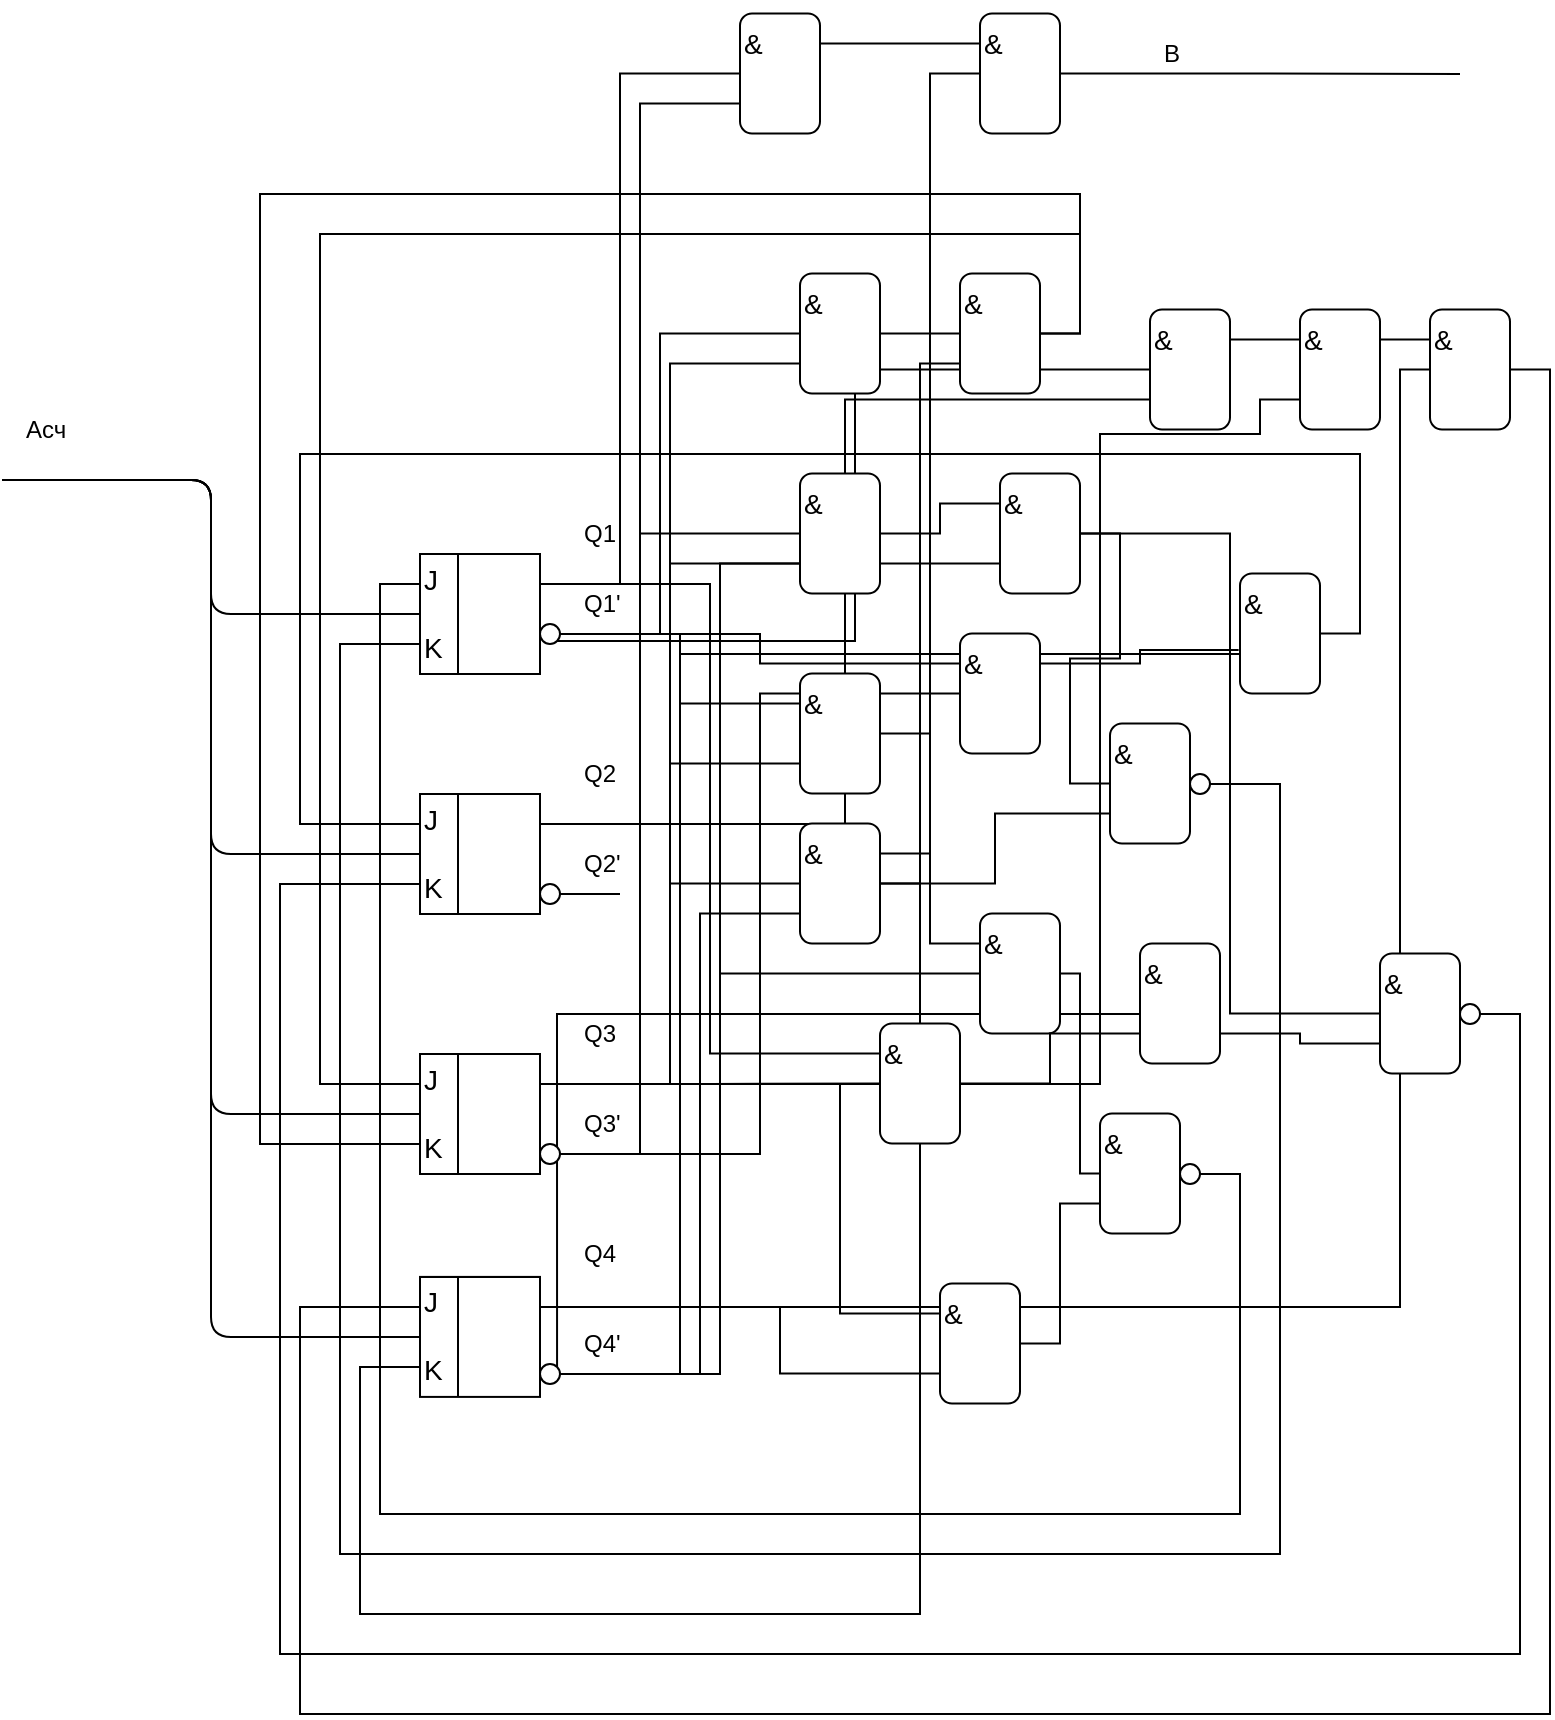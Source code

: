 <mxfile version="12.1.3" type="device" pages="1"><diagram id="fPzfyFliZ7Yd1vYK0U9w" name="Page-1"><mxGraphModel dx="1150" dy="1715" grid="1" gridSize="10" guides="1" tooltips="1" connect="1" arrows="1" fold="1" page="1" pageScale="1" pageWidth="827" pageHeight="1169" math="0" shadow="0"><root><mxCell id="0"/><mxCell id="1" parent="0"/><mxCell id="VsKCgW5J-6k32DX0Udxv-46" style="edgeStyle=orthogonalEdgeStyle;rounded=0;orthogonalLoop=1;jettySize=auto;html=1;exitX=1;exitY=0.25;exitDx=0;exitDy=0;entryX=0;entryY=0.75;entryDx=0;entryDy=0;endArrow=none;endFill=0;strokeColor=#000000;" edge="1" parent="1" source="VsKCgW5J-6k32DX0Udxv-1" target="VsKCgW5J-6k32DX0Udxv-43"><mxGeometry relative="1" as="geometry"/></mxCell><mxCell id="VsKCgW5J-6k32DX0Udxv-65" style="edgeStyle=orthogonalEdgeStyle;rounded=0;orthogonalLoop=1;jettySize=auto;html=1;exitX=1;exitY=0.25;exitDx=0;exitDy=0;entryX=0;entryY=0.25;entryDx=0;entryDy=0;endArrow=none;endFill=0;strokeColor=#000000;" edge="1" parent="1" source="VsKCgW5J-6k32DX0Udxv-1" target="VsKCgW5J-6k32DX0Udxv-64"><mxGeometry relative="1" as="geometry"/></mxCell><mxCell id="VsKCgW5J-6k32DX0Udxv-96" style="edgeStyle=orthogonalEdgeStyle;rounded=0;orthogonalLoop=1;jettySize=auto;html=1;exitX=1;exitY=0.25;exitDx=0;exitDy=0;entryX=0;entryY=0.5;entryDx=0;entryDy=0;endArrow=none;endFill=0;strokeColor=#000000;" edge="1" parent="1" source="VsKCgW5J-6k32DX0Udxv-1" target="VsKCgW5J-6k32DX0Udxv-95"><mxGeometry relative="1" as="geometry"><Array as="points"><mxPoint x="340" y="135"/><mxPoint x="340" y="-120"/></Array></mxGeometry></mxCell><mxCell id="VsKCgW5J-6k32DX0Udxv-1" value="J&amp;nbsp; &amp;nbsp;&amp;nbsp;&lt;br&gt;&lt;br&gt;K" style="shape=internalStorage;whiteSpace=wrap;html=1;backgroundOutline=1;labelBackgroundColor=none;fontSize=14;align=left;dx=19;dy=0;" vertex="1" parent="1"><mxGeometry x="240" y="120" width="60" height="60" as="geometry"/></mxCell><mxCell id="VsKCgW5J-6k32DX0Udxv-27" style="edgeStyle=elbowEdgeStyle;rounded=0;orthogonalLoop=1;jettySize=auto;html=1;exitX=1;exitY=0.25;exitDx=0;exitDy=0;entryX=0;entryY=0.75;entryDx=0;entryDy=0;endArrow=none;endFill=0;strokeColor=#000000;" edge="1" parent="1" source="VsKCgW5J-6k32DX0Udxv-3" target="VsKCgW5J-6k32DX0Udxv-26"><mxGeometry relative="1" as="geometry"><Array as="points"><mxPoint x="420" y="515"/></Array></mxGeometry></mxCell><mxCell id="VsKCgW5J-6k32DX0Udxv-69" style="edgeStyle=orthogonalEdgeStyle;rounded=0;orthogonalLoop=1;jettySize=auto;html=1;exitX=1;exitY=0;exitDx=0;exitDy=0;entryX=0;entryY=0.75;entryDx=0;entryDy=0;endArrow=none;endFill=0;strokeColor=#000000;" edge="1" parent="1" source="VsKCgW5J-6k32DX0Udxv-18" target="VsKCgW5J-6k32DX0Udxv-67"><mxGeometry relative="1" as="geometry"><Array as="points"><mxPoint x="309" y="350"/><mxPoint x="600" y="350"/></Array></mxGeometry></mxCell><mxCell id="VsKCgW5J-6k32DX0Udxv-81" style="edgeStyle=orthogonalEdgeStyle;rounded=0;orthogonalLoop=1;jettySize=auto;html=1;exitX=1;exitY=0.25;exitDx=0;exitDy=0;entryX=0;entryY=0.75;entryDx=0;entryDy=0;endArrow=none;endFill=0;strokeColor=#000000;" edge="1" parent="1" source="VsKCgW5J-6k32DX0Udxv-3" target="VsKCgW5J-6k32DX0Udxv-79"><mxGeometry relative="1" as="geometry"><Array as="points"><mxPoint x="490" y="496"/><mxPoint x="490" y="25"/></Array></mxGeometry></mxCell><mxCell id="VsKCgW5J-6k32DX0Udxv-92" style="edgeStyle=orthogonalEdgeStyle;rounded=0;orthogonalLoop=1;jettySize=auto;html=1;exitX=1;exitY=0.25;exitDx=0;exitDy=0;entryX=0;entryY=0.5;entryDx=0;entryDy=0;endArrow=none;endFill=0;strokeColor=#000000;" edge="1" parent="1" source="VsKCgW5J-6k32DX0Udxv-3" target="VsKCgW5J-6k32DX0Udxv-90"><mxGeometry relative="1" as="geometry"><Array as="points"><mxPoint x="730" y="496"/><mxPoint x="730" y="28"/></Array></mxGeometry></mxCell><mxCell id="VsKCgW5J-6k32DX0Udxv-3" value="J&amp;nbsp; &amp;nbsp;&amp;nbsp;&lt;br&gt;&lt;br&gt;K" style="shape=internalStorage;whiteSpace=wrap;html=1;backgroundOutline=1;labelBackgroundColor=none;fontSize=14;align=left;dx=19;dy=0;" vertex="1" parent="1"><mxGeometry x="240" y="481.455" width="60" height="60" as="geometry"/></mxCell><mxCell id="VsKCgW5J-6k32DX0Udxv-86" style="edgeStyle=orthogonalEdgeStyle;rounded=0;orthogonalLoop=1;jettySize=auto;html=1;exitX=1;exitY=0.25;exitDx=0;exitDy=0;entryX=0;entryY=0.75;entryDx=0;entryDy=0;endArrow=none;endFill=0;strokeColor=#000000;" edge="1" parent="1" source="VsKCgW5J-6k32DX0Udxv-4" target="VsKCgW5J-6k32DX0Udxv-84"><mxGeometry relative="1" as="geometry"/></mxCell><mxCell id="VsKCgW5J-6k32DX0Udxv-97" style="edgeStyle=orthogonalEdgeStyle;rounded=0;orthogonalLoop=1;jettySize=auto;html=1;exitX=1;exitY=0.25;exitDx=0;exitDy=0;entryX=0;entryY=0.75;entryDx=0;entryDy=0;endArrow=none;endFill=0;strokeColor=#000000;" edge="1" parent="1" source="VsKCgW5J-6k32DX0Udxv-4" target="VsKCgW5J-6k32DX0Udxv-95"><mxGeometry relative="1" as="geometry"/></mxCell><mxCell id="VsKCgW5J-6k32DX0Udxv-4" value="J&amp;nbsp; &amp;nbsp;&amp;nbsp;&lt;br&gt;&lt;br&gt;K" style="shape=internalStorage;whiteSpace=wrap;html=1;backgroundOutline=1;labelBackgroundColor=none;fontSize=14;align=left;dx=19;dy=0;" vertex="1" parent="1"><mxGeometry x="240" y="240" width="60" height="60" as="geometry"/></mxCell><mxCell id="VsKCgW5J-6k32DX0Udxv-28" style="edgeStyle=elbowEdgeStyle;rounded=0;orthogonalLoop=1;jettySize=auto;html=1;exitX=1;exitY=0.25;exitDx=0;exitDy=0;entryX=0;entryY=0.25;entryDx=0;entryDy=0;endArrow=none;endFill=0;strokeColor=#000000;" edge="1" parent="1" source="VsKCgW5J-6k32DX0Udxv-5" target="VsKCgW5J-6k32DX0Udxv-26"><mxGeometry relative="1" as="geometry"><Array as="points"><mxPoint x="450" y="450"/></Array></mxGeometry></mxCell><mxCell id="VsKCgW5J-6k32DX0Udxv-31" style="edgeStyle=elbowEdgeStyle;rounded=0;orthogonalLoop=1;jettySize=auto;html=1;exitX=1;exitY=0.25;exitDx=0;exitDy=0;entryX=0;entryY=0.75;entryDx=0;entryDy=0;endArrow=none;endFill=0;strokeColor=#000000;" edge="1" parent="1" source="VsKCgW5J-6k32DX0Udxv-5" target="VsKCgW5J-6k32DX0Udxv-29"><mxGeometry relative="1" as="geometry"/></mxCell><mxCell id="VsKCgW5J-6k32DX0Udxv-41" style="edgeStyle=orthogonalEdgeStyle;rounded=0;orthogonalLoop=1;jettySize=auto;html=1;exitX=1;exitY=0.25;exitDx=0;exitDy=0;entryX=0;entryY=0.5;entryDx=0;entryDy=0;endArrow=none;endFill=0;strokeColor=#000000;" edge="1" parent="1" source="VsKCgW5J-6k32DX0Udxv-5" target="VsKCgW5J-6k32DX0Udxv-40"><mxGeometry relative="1" as="geometry"/></mxCell><mxCell id="VsKCgW5J-6k32DX0Udxv-66" style="edgeStyle=orthogonalEdgeStyle;rounded=0;orthogonalLoop=1;jettySize=auto;html=1;exitX=1;exitY=0.25;exitDx=0;exitDy=0;entryX=0;entryY=0.5;entryDx=0;entryDy=0;endArrow=none;endFill=0;strokeColor=#000000;" edge="1" parent="1" source="VsKCgW5J-6k32DX0Udxv-5" target="VsKCgW5J-6k32DX0Udxv-64"><mxGeometry relative="1" as="geometry"/></mxCell><mxCell id="VsKCgW5J-6k32DX0Udxv-78" style="edgeStyle=orthogonalEdgeStyle;rounded=0;orthogonalLoop=1;jettySize=auto;html=1;exitX=1;exitY=0.25;exitDx=0;exitDy=0;entryX=0;entryY=0.75;entryDx=0;entryDy=0;endArrow=none;endFill=0;strokeColor=#000000;" edge="1" parent="1" source="VsKCgW5J-6k32DX0Udxv-5" target="VsKCgW5J-6k32DX0Udxv-76"><mxGeometry relative="1" as="geometry"/></mxCell><mxCell id="VsKCgW5J-6k32DX0Udxv-89" style="edgeStyle=orthogonalEdgeStyle;rounded=0;orthogonalLoop=1;jettySize=auto;html=1;exitX=1;exitY=0.25;exitDx=0;exitDy=0;entryX=0;entryY=0.75;entryDx=0;entryDy=0;endArrow=none;endFill=0;strokeColor=#000000;" edge="1" parent="1" source="VsKCgW5J-6k32DX0Udxv-5" target="VsKCgW5J-6k32DX0Udxv-87"><mxGeometry relative="1" as="geometry"><Array as="points"><mxPoint x="580" y="385"/><mxPoint x="580" y="60"/><mxPoint x="660" y="60"/><mxPoint x="660" y="43"/></Array></mxGeometry></mxCell><mxCell id="VsKCgW5J-6k32DX0Udxv-5" value="J&amp;nbsp; &amp;nbsp;&amp;nbsp;&lt;br&gt;&lt;br&gt;K" style="shape=internalStorage;whiteSpace=wrap;html=1;backgroundOutline=1;labelBackgroundColor=none;fontSize=14;align=left;dx=19;dy=0;" vertex="1" parent="1"><mxGeometry x="240" y="370" width="60" height="60" as="geometry"/></mxCell><mxCell id="VsKCgW5J-6k32DX0Udxv-6" value="Асч" style="text;html=1;resizable=0;points=[];autosize=1;align=left;verticalAlign=top;spacingTop=-4;" vertex="1" parent="1"><mxGeometry x="41" y="48" width="40" height="20" as="geometry"/></mxCell><mxCell id="VsKCgW5J-6k32DX0Udxv-7" value="Q1" style="text;html=1;resizable=0;points=[];autosize=1;align=left;verticalAlign=top;spacingTop=-4;" vertex="1" parent="1"><mxGeometry x="320" y="100" width="30" height="20" as="geometry"/></mxCell><mxCell id="VsKCgW5J-6k32DX0Udxv-8" value="Q1'" style="text;html=1;resizable=0;points=[];autosize=1;align=left;verticalAlign=top;spacingTop=-4;" vertex="1" parent="1"><mxGeometry x="320" y="135" width="30" height="20" as="geometry"/></mxCell><mxCell id="VsKCgW5J-6k32DX0Udxv-30" style="edgeStyle=elbowEdgeStyle;rounded=0;orthogonalLoop=1;jettySize=auto;html=1;exitX=1;exitY=0.5;exitDx=0;exitDy=0;entryX=0;entryY=0.25;entryDx=0;entryDy=0;endArrow=none;endFill=0;strokeColor=#000000;" edge="1" parent="1" source="VsKCgW5J-6k32DX0Udxv-9" target="VsKCgW5J-6k32DX0Udxv-29"><mxGeometry relative="1" as="geometry"/></mxCell><mxCell id="VsKCgW5J-6k32DX0Udxv-58" style="edgeStyle=orthogonalEdgeStyle;rounded=0;orthogonalLoop=1;jettySize=auto;html=1;exitX=1;exitY=0.5;exitDx=0;exitDy=0;entryX=0;entryY=0.25;entryDx=0;entryDy=0;endArrow=none;endFill=0;strokeColor=#000000;" edge="1" parent="1" source="VsKCgW5J-6k32DX0Udxv-9" target="VsKCgW5J-6k32DX0Udxv-57"><mxGeometry relative="1" as="geometry"/></mxCell><mxCell id="VsKCgW5J-6k32DX0Udxv-77" style="edgeStyle=orthogonalEdgeStyle;rounded=0;orthogonalLoop=1;jettySize=auto;html=1;exitX=1;exitY=0.5;exitDx=0;exitDy=0;entryX=0;entryY=0.5;entryDx=0;entryDy=0;endArrow=none;endFill=0;strokeColor=#000000;" edge="1" parent="1" source="VsKCgW5J-6k32DX0Udxv-9" target="VsKCgW5J-6k32DX0Udxv-76"><mxGeometry relative="1" as="geometry"><Array as="points"><mxPoint x="360" y="160"/><mxPoint x="360" y="10"/></Array></mxGeometry></mxCell><mxCell id="VsKCgW5J-6k32DX0Udxv-85" style="edgeStyle=orthogonalEdgeStyle;rounded=0;orthogonalLoop=1;jettySize=auto;html=1;exitX=1;exitY=1;exitDx=0;exitDy=0;entryX=0;entryY=0.5;entryDx=0;entryDy=0;endArrow=none;endFill=0;strokeColor=#000000;" edge="1" parent="1" source="VsKCgW5J-6k32DX0Udxv-9" target="VsKCgW5J-6k32DX0Udxv-84"><mxGeometry relative="1" as="geometry"/></mxCell><mxCell id="VsKCgW5J-6k32DX0Udxv-9" value="" style="ellipse;whiteSpace=wrap;html=1;aspect=fixed;" vertex="1" parent="1"><mxGeometry x="300" y="155" width="10" height="10" as="geometry"/></mxCell><mxCell id="VsKCgW5J-6k32DX0Udxv-10" value="Q2" style="text;html=1;resizable=0;points=[];autosize=1;align=left;verticalAlign=top;spacingTop=-4;" vertex="1" parent="1"><mxGeometry x="320" y="220" width="30" height="20" as="geometry"/></mxCell><mxCell id="VsKCgW5J-6k32DX0Udxv-11" value="Q2'" style="text;html=1;resizable=0;points=[];autosize=1;align=left;verticalAlign=top;spacingTop=-4;" vertex="1" parent="1"><mxGeometry x="320" y="265" width="30" height="20" as="geometry"/></mxCell><mxCell id="VsKCgW5J-6k32DX0Udxv-103" style="edgeStyle=orthogonalEdgeStyle;rounded=0;orthogonalLoop=1;jettySize=auto;html=1;exitX=1;exitY=0.5;exitDx=0;exitDy=0;endArrow=none;endFill=0;strokeColor=#000000;" edge="1" parent="1" source="VsKCgW5J-6k32DX0Udxv-12"><mxGeometry relative="1" as="geometry"><mxPoint x="340" y="290" as="targetPoint"/></mxGeometry></mxCell><mxCell id="VsKCgW5J-6k32DX0Udxv-12" value="" style="ellipse;whiteSpace=wrap;html=1;aspect=fixed;" vertex="1" parent="1"><mxGeometry x="300" y="285" width="10" height="10" as="geometry"/></mxCell><mxCell id="VsKCgW5J-6k32DX0Udxv-16" value="Q4" style="text;html=1;resizable=0;points=[];autosize=1;align=left;verticalAlign=top;spacingTop=-4;" vertex="1" parent="1"><mxGeometry x="320" y="460" width="30" height="20" as="geometry"/></mxCell><mxCell id="VsKCgW5J-6k32DX0Udxv-17" value="Q4'" style="text;html=1;resizable=0;points=[];autosize=1;align=left;verticalAlign=top;spacingTop=-4;" vertex="1" parent="1"><mxGeometry x="320" y="505" width="30" height="20" as="geometry"/></mxCell><mxCell id="VsKCgW5J-6k32DX0Udxv-33" style="edgeStyle=elbowEdgeStyle;rounded=0;orthogonalLoop=1;jettySize=auto;html=1;exitX=1;exitY=0.5;exitDx=0;exitDy=0;entryX=0;entryY=0.5;entryDx=0;entryDy=0;endArrow=none;endFill=0;strokeColor=#000000;" edge="1" parent="1" source="VsKCgW5J-6k32DX0Udxv-18" target="VsKCgW5J-6k32DX0Udxv-32"><mxGeometry relative="1" as="geometry"><Array as="points"><mxPoint x="390" y="490"/></Array></mxGeometry></mxCell><mxCell id="VsKCgW5J-6k32DX0Udxv-42" style="edgeStyle=orthogonalEdgeStyle;rounded=0;orthogonalLoop=1;jettySize=auto;html=1;exitX=1;exitY=0.5;exitDx=0;exitDy=0;entryX=0;entryY=0.75;entryDx=0;entryDy=0;endArrow=none;endFill=0;strokeColor=#000000;" edge="1" parent="1" source="VsKCgW5J-6k32DX0Udxv-18" target="VsKCgW5J-6k32DX0Udxv-40"><mxGeometry relative="1" as="geometry"><Array as="points"><mxPoint x="380" y="530"/><mxPoint x="380" y="300"/></Array></mxGeometry></mxCell><mxCell id="VsKCgW5J-6k32DX0Udxv-50" style="edgeStyle=orthogonalEdgeStyle;rounded=0;orthogonalLoop=1;jettySize=auto;html=1;exitX=1;exitY=0.5;exitDx=0;exitDy=0;entryX=0;entryY=0.75;entryDx=0;entryDy=0;endArrow=none;endFill=0;strokeColor=#000000;" edge="1" parent="1" source="VsKCgW5J-6k32DX0Udxv-18" target="VsKCgW5J-6k32DX0Udxv-48"><mxGeometry relative="1" as="geometry"><Array as="points"><mxPoint x="390" y="530"/><mxPoint x="390" y="125"/></Array></mxGeometry></mxCell><mxCell id="VsKCgW5J-6k32DX0Udxv-62" style="edgeStyle=orthogonalEdgeStyle;rounded=0;orthogonalLoop=1;jettySize=auto;html=1;exitX=1;exitY=0.5;exitDx=0;exitDy=0;endArrow=none;endFill=0;strokeColor=#000000;" edge="1" parent="1" source="VsKCgW5J-6k32DX0Udxv-18"><mxGeometry relative="1" as="geometry"><mxPoint x="650" y="170" as="targetPoint"/><Array as="points"><mxPoint x="370" y="530"/><mxPoint x="370" y="170"/></Array></mxGeometry></mxCell><mxCell id="VsKCgW5J-6k32DX0Udxv-18" value="" style="ellipse;whiteSpace=wrap;html=1;aspect=fixed;" vertex="1" parent="1"><mxGeometry x="300" y="525" width="10" height="10" as="geometry"/></mxCell><mxCell id="VsKCgW5J-6k32DX0Udxv-19" value="Q3" style="text;html=1;resizable=0;points=[];autosize=1;align=left;verticalAlign=top;spacingTop=-4;" vertex="1" parent="1"><mxGeometry x="320" y="350" width="30" height="20" as="geometry"/></mxCell><mxCell id="VsKCgW5J-6k32DX0Udxv-20" value="Q3'" style="text;html=1;resizable=0;points=[];autosize=1;align=left;verticalAlign=top;spacingTop=-4;" vertex="1" parent="1"><mxGeometry x="320" y="395" width="30" height="20" as="geometry"/></mxCell><mxCell id="VsKCgW5J-6k32DX0Udxv-47" style="edgeStyle=orthogonalEdgeStyle;rounded=0;orthogonalLoop=1;jettySize=auto;html=1;exitX=1;exitY=0.5;exitDx=0;exitDy=0;entryX=0;entryY=0.5;entryDx=0;entryDy=0;endArrow=none;endFill=0;strokeColor=#000000;" edge="1" parent="1" source="VsKCgW5J-6k32DX0Udxv-21" target="VsKCgW5J-6k32DX0Udxv-43"><mxGeometry relative="1" as="geometry"><Array as="points"><mxPoint x="350" y="420"/><mxPoint x="350" y="110"/></Array></mxGeometry></mxCell><mxCell id="VsKCgW5J-6k32DX0Udxv-59" style="edgeStyle=orthogonalEdgeStyle;rounded=0;orthogonalLoop=1;jettySize=auto;html=1;exitX=1;exitY=0.5;exitDx=0;exitDy=0;entryX=0;entryY=0.5;entryDx=0;entryDy=0;endArrow=none;endFill=0;strokeColor=#000000;" edge="1" parent="1" source="VsKCgW5J-6k32DX0Udxv-21" target="VsKCgW5J-6k32DX0Udxv-57"><mxGeometry relative="1" as="geometry"/></mxCell><mxCell id="VsKCgW5J-6k32DX0Udxv-21" value="" style="ellipse;whiteSpace=wrap;html=1;aspect=fixed;" vertex="1" parent="1"><mxGeometry x="300" y="415" width="10" height="10" as="geometry"/></mxCell><mxCell id="VsKCgW5J-6k32DX0Udxv-22" value="" style="endArrow=none;html=1;strokeColor=#000000;entryX=0;entryY=0.5;entryDx=0;entryDy=0;edgeStyle=elbowEdgeStyle;" edge="1" parent="1" target="VsKCgW5J-6k32DX0Udxv-1"><mxGeometry width="50" height="50" relative="1" as="geometry"><mxPoint x="31" y="83" as="sourcePoint"/><mxPoint x="81" y="33" as="targetPoint"/></mxGeometry></mxCell><mxCell id="VsKCgW5J-6k32DX0Udxv-23" value="" style="endArrow=none;html=1;strokeColor=#000000;entryX=0;entryY=0.5;entryDx=0;entryDy=0;edgeStyle=elbowEdgeStyle;" edge="1" parent="1" target="VsKCgW5J-6k32DX0Udxv-4"><mxGeometry width="50" height="50" relative="1" as="geometry"><mxPoint x="31" y="83" as="sourcePoint"/><mxPoint x="240" y="150" as="targetPoint"/></mxGeometry></mxCell><mxCell id="VsKCgW5J-6k32DX0Udxv-24" value="" style="endArrow=none;html=1;strokeColor=#000000;entryX=0;entryY=0.5;entryDx=0;entryDy=0;edgeStyle=elbowEdgeStyle;" edge="1" parent="1" target="VsKCgW5J-6k32DX0Udxv-5"><mxGeometry width="50" height="50" relative="1" as="geometry"><mxPoint x="31" y="83" as="sourcePoint"/><mxPoint x="240" y="270" as="targetPoint"/></mxGeometry></mxCell><mxCell id="VsKCgW5J-6k32DX0Udxv-25" value="" style="endArrow=none;html=1;strokeColor=#000000;entryX=0;entryY=0.5;entryDx=0;entryDy=0;edgeStyle=elbowEdgeStyle;" edge="1" parent="1" target="VsKCgW5J-6k32DX0Udxv-3"><mxGeometry width="50" height="50" relative="1" as="geometry"><mxPoint x="31" y="83" as="sourcePoint"/><mxPoint x="240" y="270" as="targetPoint"/></mxGeometry></mxCell><mxCell id="VsKCgW5J-6k32DX0Udxv-36" style="edgeStyle=elbowEdgeStyle;rounded=0;orthogonalLoop=1;jettySize=auto;html=1;exitX=1;exitY=0.5;exitDx=0;exitDy=0;entryX=0;entryY=0.75;entryDx=0;entryDy=0;endArrow=none;endFill=0;strokeColor=#000000;" edge="1" parent="1" source="VsKCgW5J-6k32DX0Udxv-26" target="VsKCgW5J-6k32DX0Udxv-35"><mxGeometry relative="1" as="geometry"/></mxCell><mxCell id="VsKCgW5J-6k32DX0Udxv-26" value="&lt;p style=&quot;line-height: 110%; font-size: 14px;&quot;&gt;&amp;amp;&lt;/p&gt;&lt;p style=&quot;line-height: 110%; font-size: 14px;&quot;&gt;&lt;br style=&quot;font-size: 14px;&quot;&gt;&lt;/p&gt;" style="rounded=1;whiteSpace=wrap;html=1;align=left;horizontal=1;verticalAlign=middle;labelPosition=center;verticalLabelPosition=middle;fontSize=14;" vertex="1" parent="1"><mxGeometry x="500" y="484.778" width="40" height="60" as="geometry"/></mxCell><mxCell id="VsKCgW5J-6k32DX0Udxv-34" style="edgeStyle=elbowEdgeStyle;rounded=0;orthogonalLoop=1;jettySize=auto;html=1;exitX=1;exitY=0.5;exitDx=0;exitDy=0;entryX=0;entryY=0.25;entryDx=0;entryDy=0;endArrow=none;endFill=0;strokeColor=#000000;" edge="1" parent="1" source="VsKCgW5J-6k32DX0Udxv-29" target="VsKCgW5J-6k32DX0Udxv-32"><mxGeometry relative="1" as="geometry"/></mxCell><mxCell id="VsKCgW5J-6k32DX0Udxv-29" value="&lt;p style=&quot;line-height: 110%; font-size: 14px;&quot;&gt;&amp;amp;&lt;/p&gt;&lt;p style=&quot;line-height: 110%; font-size: 14px;&quot;&gt;&lt;br style=&quot;font-size: 14px;&quot;&gt;&lt;/p&gt;" style="rounded=1;whiteSpace=wrap;html=1;align=left;horizontal=1;verticalAlign=middle;labelPosition=center;verticalLabelPosition=middle;fontSize=14;" vertex="1" parent="1"><mxGeometry x="430" y="179.778" width="40" height="60" as="geometry"/></mxCell><mxCell id="VsKCgW5J-6k32DX0Udxv-37" style="edgeStyle=elbowEdgeStyle;rounded=0;orthogonalLoop=1;jettySize=auto;html=1;exitX=1;exitY=0.5;exitDx=0;exitDy=0;entryX=0;entryY=0.5;entryDx=0;entryDy=0;endArrow=none;endFill=0;strokeColor=#000000;" edge="1" parent="1" source="VsKCgW5J-6k32DX0Udxv-32" target="VsKCgW5J-6k32DX0Udxv-35"><mxGeometry relative="1" as="geometry"/></mxCell><mxCell id="VsKCgW5J-6k32DX0Udxv-32" value="&lt;p style=&quot;line-height: 110%; font-size: 14px;&quot;&gt;&amp;amp;&lt;/p&gt;&lt;p style=&quot;line-height: 110%; font-size: 14px;&quot;&gt;&lt;br style=&quot;font-size: 14px;&quot;&gt;&lt;/p&gt;" style="rounded=1;whiteSpace=wrap;html=1;align=left;horizontal=1;verticalAlign=middle;labelPosition=center;verticalLabelPosition=middle;fontSize=14;" vertex="1" parent="1"><mxGeometry x="520" y="299.778" width="40" height="60" as="geometry"/></mxCell><mxCell id="VsKCgW5J-6k32DX0Udxv-35" value="&lt;p style=&quot;line-height: 110%; font-size: 14px;&quot;&gt;&amp;amp;&lt;/p&gt;&lt;p style=&quot;line-height: 110%; font-size: 14px;&quot;&gt;&lt;br style=&quot;font-size: 14px;&quot;&gt;&lt;/p&gt;" style="rounded=1;whiteSpace=wrap;html=1;align=left;horizontal=1;verticalAlign=middle;labelPosition=center;verticalLabelPosition=middle;fontSize=14;" vertex="1" parent="1"><mxGeometry x="580" y="399.778" width="40" height="60" as="geometry"/></mxCell><mxCell id="VsKCgW5J-6k32DX0Udxv-39" style="edgeStyle=orthogonalEdgeStyle;rounded=0;orthogonalLoop=1;jettySize=auto;html=1;exitX=1;exitY=0.5;exitDx=0;exitDy=0;entryX=0;entryY=0.25;entryDx=0;entryDy=0;endArrow=none;endFill=0;strokeColor=#000000;" edge="1" parent="1" source="VsKCgW5J-6k32DX0Udxv-38" target="VsKCgW5J-6k32DX0Udxv-1"><mxGeometry relative="1" as="geometry"><Array as="points"><mxPoint x="650" y="430"/><mxPoint x="650" y="600"/><mxPoint x="220" y="600"/><mxPoint x="220" y="135"/></Array></mxGeometry></mxCell><mxCell id="VsKCgW5J-6k32DX0Udxv-38" value="" style="ellipse;whiteSpace=wrap;html=1;aspect=fixed;" vertex="1" parent="1"><mxGeometry x="620" y="425" width="10" height="10" as="geometry"/></mxCell><mxCell id="VsKCgW5J-6k32DX0Udxv-52" style="edgeStyle=orthogonalEdgeStyle;rounded=0;orthogonalLoop=1;jettySize=auto;html=1;exitX=1;exitY=0.5;exitDx=0;exitDy=0;entryX=0;entryY=0.75;entryDx=0;entryDy=0;endArrow=none;endFill=0;strokeColor=#000000;" edge="1" parent="1" source="VsKCgW5J-6k32DX0Udxv-40" target="VsKCgW5J-6k32DX0Udxv-51"><mxGeometry relative="1" as="geometry"/></mxCell><mxCell id="VsKCgW5J-6k32DX0Udxv-94" style="edgeStyle=orthogonalEdgeStyle;rounded=0;orthogonalLoop=1;jettySize=auto;html=1;exitX=1;exitY=0.5;exitDx=0;exitDy=0;entryX=0;entryY=0.75;entryDx=0;entryDy=0;endArrow=none;endFill=0;strokeColor=#000000;" edge="1" parent="1" source="VsKCgW5J-6k32DX0Udxv-40" target="VsKCgW5J-6k32DX0Udxv-3"><mxGeometry relative="1" as="geometry"><Array as="points"><mxPoint x="490" y="285"/><mxPoint x="490" y="650"/><mxPoint x="210" y="650"/><mxPoint x="210" y="526"/></Array></mxGeometry></mxCell><mxCell id="VsKCgW5J-6k32DX0Udxv-100" style="edgeStyle=orthogonalEdgeStyle;rounded=0;orthogonalLoop=1;jettySize=auto;html=1;exitX=1;exitY=0.25;exitDx=0;exitDy=0;entryX=0;entryY=0.5;entryDx=0;entryDy=0;endArrow=none;endFill=0;strokeColor=#000000;" edge="1" parent="1" source="VsKCgW5J-6k32DX0Udxv-40" target="VsKCgW5J-6k32DX0Udxv-98"><mxGeometry relative="1" as="geometry"/></mxCell><mxCell id="VsKCgW5J-6k32DX0Udxv-40" value="&lt;p style=&quot;line-height: 110%; font-size: 14px;&quot;&gt;&amp;amp;&lt;/p&gt;&lt;p style=&quot;line-height: 110%; font-size: 14px;&quot;&gt;&lt;br style=&quot;font-size: 14px;&quot;&gt;&lt;/p&gt;" style="rounded=1;whiteSpace=wrap;html=1;align=left;horizontal=1;verticalAlign=middle;labelPosition=center;verticalLabelPosition=middle;fontSize=14;" vertex="1" parent="1"><mxGeometry x="430" y="254.778" width="40" height="60" as="geometry"/></mxCell><mxCell id="VsKCgW5J-6k32DX0Udxv-49" style="edgeStyle=orthogonalEdgeStyle;rounded=0;orthogonalLoop=1;jettySize=auto;html=1;exitX=1;exitY=0.5;exitDx=0;exitDy=0;entryX=0;entryY=0.25;entryDx=0;entryDy=0;endArrow=none;endFill=0;strokeColor=#000000;" edge="1" parent="1" source="VsKCgW5J-6k32DX0Udxv-43" target="VsKCgW5J-6k32DX0Udxv-48"><mxGeometry relative="1" as="geometry"/></mxCell><mxCell id="VsKCgW5J-6k32DX0Udxv-43" value="&lt;p style=&quot;line-height: 110%; font-size: 14px;&quot;&gt;&amp;amp;&lt;/p&gt;&lt;p style=&quot;line-height: 110%; font-size: 14px;&quot;&gt;&lt;br style=&quot;font-size: 14px;&quot;&gt;&lt;/p&gt;" style="rounded=1;whiteSpace=wrap;html=1;align=left;horizontal=1;verticalAlign=middle;labelPosition=center;verticalLabelPosition=middle;fontSize=14;" vertex="1" parent="1"><mxGeometry x="430" y="79.778" width="40" height="60" as="geometry"/></mxCell><mxCell id="VsKCgW5J-6k32DX0Udxv-53" style="edgeStyle=orthogonalEdgeStyle;rounded=0;orthogonalLoop=1;jettySize=auto;html=1;exitX=1;exitY=0.5;exitDx=0;exitDy=0;entryX=0;entryY=0.5;entryDx=0;entryDy=0;endArrow=none;endFill=0;strokeColor=#000000;" edge="1" parent="1" source="VsKCgW5J-6k32DX0Udxv-48" target="VsKCgW5J-6k32DX0Udxv-51"><mxGeometry relative="1" as="geometry"/></mxCell><mxCell id="VsKCgW5J-6k32DX0Udxv-71" style="edgeStyle=orthogonalEdgeStyle;rounded=0;orthogonalLoop=1;jettySize=auto;html=1;exitX=1;exitY=0.5;exitDx=0;exitDy=0;entryX=0;entryY=0.5;entryDx=0;entryDy=0;endArrow=none;endFill=0;strokeColor=#000000;" edge="1" parent="1" source="VsKCgW5J-6k32DX0Udxv-48" target="VsKCgW5J-6k32DX0Udxv-70"><mxGeometry relative="1" as="geometry"/></mxCell><mxCell id="VsKCgW5J-6k32DX0Udxv-48" value="&lt;p style=&quot;line-height: 110%; font-size: 14px;&quot;&gt;&amp;amp;&lt;/p&gt;&lt;p style=&quot;line-height: 110%; font-size: 14px;&quot;&gt;&lt;br style=&quot;font-size: 14px;&quot;&gt;&lt;/p&gt;" style="rounded=1;whiteSpace=wrap;html=1;align=left;horizontal=1;verticalAlign=middle;labelPosition=center;verticalLabelPosition=middle;fontSize=14;" vertex="1" parent="1"><mxGeometry x="530" y="79.778" width="40" height="60" as="geometry"/></mxCell><mxCell id="VsKCgW5J-6k32DX0Udxv-51" value="&lt;p style=&quot;line-height: 110%; font-size: 14px;&quot;&gt;&amp;amp;&lt;/p&gt;&lt;p style=&quot;line-height: 110%; font-size: 14px;&quot;&gt;&lt;br style=&quot;font-size: 14px;&quot;&gt;&lt;/p&gt;" style="rounded=1;whiteSpace=wrap;html=1;align=left;horizontal=1;verticalAlign=middle;labelPosition=center;verticalLabelPosition=middle;fontSize=14;" vertex="1" parent="1"><mxGeometry x="585" y="204.778" width="40" height="60" as="geometry"/></mxCell><mxCell id="VsKCgW5J-6k32DX0Udxv-56" style="edgeStyle=orthogonalEdgeStyle;rounded=0;orthogonalLoop=1;jettySize=auto;html=1;exitX=1;exitY=0.5;exitDx=0;exitDy=0;entryX=0;entryY=0.75;entryDx=0;entryDy=0;endArrow=none;endFill=0;strokeColor=#000000;" edge="1" parent="1" source="VsKCgW5J-6k32DX0Udxv-55" target="VsKCgW5J-6k32DX0Udxv-1"><mxGeometry relative="1" as="geometry"><Array as="points"><mxPoint x="670" y="235"/><mxPoint x="670" y="620"/><mxPoint x="200" y="620"/><mxPoint x="200" y="165"/></Array></mxGeometry></mxCell><mxCell id="VsKCgW5J-6k32DX0Udxv-55" value="" style="ellipse;whiteSpace=wrap;html=1;aspect=fixed;" vertex="1" parent="1"><mxGeometry x="625" y="230" width="10" height="10" as="geometry"/></mxCell><mxCell id="VsKCgW5J-6k32DX0Udxv-61" style="edgeStyle=orthogonalEdgeStyle;rounded=0;orthogonalLoop=1;jettySize=auto;html=1;exitX=1;exitY=0.25;exitDx=0;exitDy=0;entryX=-0.017;entryY=0.637;entryDx=0;entryDy=0;entryPerimeter=0;endArrow=none;endFill=0;strokeColor=#000000;" edge="1" parent="1" source="VsKCgW5J-6k32DX0Udxv-57" target="VsKCgW5J-6k32DX0Udxv-60"><mxGeometry relative="1" as="geometry"/></mxCell><mxCell id="VsKCgW5J-6k32DX0Udxv-57" value="&lt;p style=&quot;line-height: 110%; font-size: 14px;&quot;&gt;&amp;amp;&lt;/p&gt;&lt;p style=&quot;line-height: 110%; font-size: 14px;&quot;&gt;&lt;br style=&quot;font-size: 14px;&quot;&gt;&lt;/p&gt;" style="rounded=1;whiteSpace=wrap;html=1;align=left;horizontal=1;verticalAlign=middle;labelPosition=center;verticalLabelPosition=middle;fontSize=14;" vertex="1" parent="1"><mxGeometry x="510" y="159.778" width="40" height="60" as="geometry"/></mxCell><mxCell id="VsKCgW5J-6k32DX0Udxv-63" style="edgeStyle=orthogonalEdgeStyle;rounded=0;orthogonalLoop=1;jettySize=auto;html=1;exitX=1;exitY=0.5;exitDx=0;exitDy=0;entryX=0;entryY=0.25;entryDx=0;entryDy=0;endArrow=none;endFill=0;strokeColor=#000000;" edge="1" parent="1" source="VsKCgW5J-6k32DX0Udxv-60" target="VsKCgW5J-6k32DX0Udxv-4"><mxGeometry relative="1" as="geometry"><Array as="points"><mxPoint x="710" y="160"/><mxPoint x="710" y="70"/><mxPoint x="180" y="70"/><mxPoint x="180" y="255"/></Array></mxGeometry></mxCell><mxCell id="VsKCgW5J-6k32DX0Udxv-60" value="&lt;p style=&quot;line-height: 110%; font-size: 14px;&quot;&gt;&amp;amp;&lt;/p&gt;&lt;p style=&quot;line-height: 110%; font-size: 14px;&quot;&gt;&lt;br style=&quot;font-size: 14px;&quot;&gt;&lt;/p&gt;" style="rounded=1;whiteSpace=wrap;html=1;align=left;horizontal=1;verticalAlign=middle;labelPosition=center;verticalLabelPosition=middle;fontSize=14;" vertex="1" parent="1"><mxGeometry x="650" y="129.778" width="40" height="60" as="geometry"/></mxCell><mxCell id="VsKCgW5J-6k32DX0Udxv-68" style="edgeStyle=orthogonalEdgeStyle;rounded=0;orthogonalLoop=1;jettySize=auto;html=1;exitX=1;exitY=0.5;exitDx=0;exitDy=0;entryX=0;entryY=0.75;entryDx=0;entryDy=0;endArrow=none;endFill=0;strokeColor=#000000;" edge="1" parent="1" source="VsKCgW5J-6k32DX0Udxv-64" target="VsKCgW5J-6k32DX0Udxv-67"><mxGeometry relative="1" as="geometry"/></mxCell><mxCell id="VsKCgW5J-6k32DX0Udxv-64" value="&lt;p style=&quot;line-height: 110%; font-size: 14px;&quot;&gt;&amp;amp;&lt;/p&gt;&lt;p style=&quot;line-height: 110%; font-size: 14px;&quot;&gt;&lt;br style=&quot;font-size: 14px;&quot;&gt;&lt;/p&gt;" style="rounded=1;whiteSpace=wrap;html=1;align=left;horizontal=1;verticalAlign=middle;labelPosition=center;verticalLabelPosition=middle;fontSize=14;" vertex="1" parent="1"><mxGeometry x="470" y="354.778" width="40" height="60" as="geometry"/></mxCell><mxCell id="VsKCgW5J-6k32DX0Udxv-72" style="edgeStyle=orthogonalEdgeStyle;rounded=0;orthogonalLoop=1;jettySize=auto;html=1;exitX=1;exitY=0.75;exitDx=0;exitDy=0;entryX=0;entryY=0.75;entryDx=0;entryDy=0;endArrow=none;endFill=0;strokeColor=#000000;" edge="1" parent="1" source="VsKCgW5J-6k32DX0Udxv-67" target="VsKCgW5J-6k32DX0Udxv-70"><mxGeometry relative="1" as="geometry"/></mxCell><mxCell id="VsKCgW5J-6k32DX0Udxv-67" value="&lt;p style=&quot;line-height: 110%; font-size: 14px;&quot;&gt;&amp;amp;&lt;/p&gt;&lt;p style=&quot;line-height: 110%; font-size: 14px;&quot;&gt;&lt;br style=&quot;font-size: 14px;&quot;&gt;&lt;/p&gt;" style="rounded=1;whiteSpace=wrap;html=1;align=left;horizontal=1;verticalAlign=middle;labelPosition=center;verticalLabelPosition=middle;fontSize=14;" vertex="1" parent="1"><mxGeometry x="600" y="314.778" width="40" height="60" as="geometry"/></mxCell><mxCell id="VsKCgW5J-6k32DX0Udxv-70" value="&lt;p style=&quot;line-height: 110%; font-size: 14px;&quot;&gt;&amp;amp;&lt;/p&gt;&lt;p style=&quot;line-height: 110%; font-size: 14px;&quot;&gt;&lt;br style=&quot;font-size: 14px;&quot;&gt;&lt;/p&gt;" style="rounded=1;whiteSpace=wrap;html=1;align=left;horizontal=1;verticalAlign=middle;labelPosition=center;verticalLabelPosition=middle;fontSize=14;" vertex="1" parent="1"><mxGeometry x="720" y="319.778" width="40" height="60" as="geometry"/></mxCell><mxCell id="VsKCgW5J-6k32DX0Udxv-75" style="edgeStyle=orthogonalEdgeStyle;rounded=0;orthogonalLoop=1;jettySize=auto;html=1;exitX=1;exitY=0.5;exitDx=0;exitDy=0;entryX=0;entryY=0.75;entryDx=0;entryDy=0;endArrow=none;endFill=0;strokeColor=#000000;" edge="1" parent="1" source="VsKCgW5J-6k32DX0Udxv-74" target="VsKCgW5J-6k32DX0Udxv-4"><mxGeometry relative="1" as="geometry"><Array as="points"><mxPoint x="790" y="350"/><mxPoint x="790" y="670"/><mxPoint x="170" y="670"/><mxPoint x="170" y="285"/></Array></mxGeometry></mxCell><mxCell id="VsKCgW5J-6k32DX0Udxv-74" value="" style="ellipse;whiteSpace=wrap;html=1;aspect=fixed;" vertex="1" parent="1"><mxGeometry x="760" y="345" width="10" height="10" as="geometry"/></mxCell><mxCell id="VsKCgW5J-6k32DX0Udxv-80" style="edgeStyle=orthogonalEdgeStyle;rounded=0;orthogonalLoop=1;jettySize=auto;html=1;exitX=1;exitY=0.5;exitDx=0;exitDy=0;entryX=0;entryY=0.5;entryDx=0;entryDy=0;endArrow=none;endFill=0;strokeColor=#000000;" edge="1" parent="1" source="VsKCgW5J-6k32DX0Udxv-76" target="VsKCgW5J-6k32DX0Udxv-79"><mxGeometry relative="1" as="geometry"/></mxCell><mxCell id="VsKCgW5J-6k32DX0Udxv-76" value="&lt;p style=&quot;line-height: 110%; font-size: 14px;&quot;&gt;&amp;amp;&lt;/p&gt;&lt;p style=&quot;line-height: 110%; font-size: 14px;&quot;&gt;&lt;br style=&quot;font-size: 14px;&quot;&gt;&lt;/p&gt;" style="rounded=1;whiteSpace=wrap;html=1;align=left;horizontal=1;verticalAlign=middle;labelPosition=center;verticalLabelPosition=middle;fontSize=14;" vertex="1" parent="1"><mxGeometry x="430" y="-20.222" width="40" height="60" as="geometry"/></mxCell><mxCell id="VsKCgW5J-6k32DX0Udxv-82" style="edgeStyle=orthogonalEdgeStyle;rounded=0;orthogonalLoop=1;jettySize=auto;html=1;exitX=1;exitY=0.5;exitDx=0;exitDy=0;entryX=0;entryY=0.25;entryDx=0;entryDy=0;endArrow=none;endFill=0;strokeColor=#000000;" edge="1" parent="1" source="VsKCgW5J-6k32DX0Udxv-79" target="VsKCgW5J-6k32DX0Udxv-5"><mxGeometry relative="1" as="geometry"><Array as="points"><mxPoint x="570" y="10"/><mxPoint x="570" y="-40"/><mxPoint x="190" y="-40"/><mxPoint x="190" y="385"/></Array></mxGeometry></mxCell><mxCell id="VsKCgW5J-6k32DX0Udxv-83" style="edgeStyle=orthogonalEdgeStyle;rounded=0;orthogonalLoop=1;jettySize=auto;html=1;exitX=1;exitY=0.5;exitDx=0;exitDy=0;entryX=0;entryY=0.75;entryDx=0;entryDy=0;endArrow=none;endFill=0;strokeColor=#000000;" edge="1" parent="1" source="VsKCgW5J-6k32DX0Udxv-79" target="VsKCgW5J-6k32DX0Udxv-5"><mxGeometry relative="1" as="geometry"><Array as="points"><mxPoint x="570" y="10"/><mxPoint x="570" y="-60"/><mxPoint x="160" y="-60"/><mxPoint x="160" y="415"/></Array></mxGeometry></mxCell><mxCell id="VsKCgW5J-6k32DX0Udxv-79" value="&lt;p style=&quot;line-height: 110%; font-size: 14px;&quot;&gt;&amp;amp;&lt;/p&gt;&lt;p style=&quot;line-height: 110%; font-size: 14px;&quot;&gt;&lt;br style=&quot;font-size: 14px;&quot;&gt;&lt;/p&gt;" style="rounded=1;whiteSpace=wrap;html=1;align=left;horizontal=1;verticalAlign=middle;labelPosition=center;verticalLabelPosition=middle;fontSize=14;" vertex="1" parent="1"><mxGeometry x="510" y="-20.222" width="40" height="60" as="geometry"/></mxCell><mxCell id="VsKCgW5J-6k32DX0Udxv-88" style="edgeStyle=orthogonalEdgeStyle;rounded=0;orthogonalLoop=1;jettySize=auto;html=1;exitX=1;exitY=0.25;exitDx=0;exitDy=0;entryX=0;entryY=0.25;entryDx=0;entryDy=0;endArrow=none;endFill=0;strokeColor=#000000;" edge="1" parent="1" source="VsKCgW5J-6k32DX0Udxv-84" target="VsKCgW5J-6k32DX0Udxv-87"><mxGeometry relative="1" as="geometry"/></mxCell><mxCell id="VsKCgW5J-6k32DX0Udxv-84" value="&lt;p style=&quot;line-height: 110%; font-size: 14px;&quot;&gt;&amp;amp;&lt;/p&gt;&lt;p style=&quot;line-height: 110%; font-size: 14px;&quot;&gt;&lt;br style=&quot;font-size: 14px;&quot;&gt;&lt;/p&gt;" style="rounded=1;whiteSpace=wrap;html=1;align=left;horizontal=1;verticalAlign=middle;labelPosition=center;verticalLabelPosition=middle;fontSize=14;" vertex="1" parent="1"><mxGeometry x="605" y="-2.222" width="40" height="60" as="geometry"/></mxCell><mxCell id="VsKCgW5J-6k32DX0Udxv-91" style="edgeStyle=orthogonalEdgeStyle;rounded=0;orthogonalLoop=1;jettySize=auto;html=1;exitX=1;exitY=0.25;exitDx=0;exitDy=0;entryX=0;entryY=0.25;entryDx=0;entryDy=0;endArrow=none;endFill=0;strokeColor=#000000;" edge="1" parent="1" source="VsKCgW5J-6k32DX0Udxv-87" target="VsKCgW5J-6k32DX0Udxv-90"><mxGeometry relative="1" as="geometry"/></mxCell><mxCell id="VsKCgW5J-6k32DX0Udxv-87" value="&lt;p style=&quot;line-height: 110%; font-size: 14px;&quot;&gt;&amp;amp;&lt;/p&gt;&lt;p style=&quot;line-height: 110%; font-size: 14px;&quot;&gt;&lt;br style=&quot;font-size: 14px;&quot;&gt;&lt;/p&gt;" style="rounded=1;whiteSpace=wrap;html=1;align=left;horizontal=1;verticalAlign=middle;labelPosition=center;verticalLabelPosition=middle;fontSize=14;" vertex="1" parent="1"><mxGeometry x="680" y="-2.222" width="40" height="60" as="geometry"/></mxCell><mxCell id="VsKCgW5J-6k32DX0Udxv-93" style="edgeStyle=orthogonalEdgeStyle;rounded=0;orthogonalLoop=1;jettySize=auto;html=1;exitX=1;exitY=0.5;exitDx=0;exitDy=0;entryX=0;entryY=0.25;entryDx=0;entryDy=0;endArrow=none;endFill=0;strokeColor=#000000;" edge="1" parent="1" source="VsKCgW5J-6k32DX0Udxv-90" target="VsKCgW5J-6k32DX0Udxv-3"><mxGeometry relative="1" as="geometry"><Array as="points"><mxPoint x="805" y="28"/><mxPoint x="805" y="700"/><mxPoint x="180" y="700"/><mxPoint x="180" y="496"/></Array></mxGeometry></mxCell><mxCell id="VsKCgW5J-6k32DX0Udxv-90" value="&lt;p style=&quot;line-height: 110%; font-size: 14px;&quot;&gt;&amp;amp;&lt;/p&gt;&lt;p style=&quot;line-height: 110%; font-size: 14px;&quot;&gt;&lt;br style=&quot;font-size: 14px;&quot;&gt;&lt;/p&gt;" style="rounded=1;whiteSpace=wrap;html=1;align=left;horizontal=1;verticalAlign=middle;labelPosition=center;verticalLabelPosition=middle;fontSize=14;" vertex="1" parent="1"><mxGeometry x="745" y="-2.222" width="40" height="60" as="geometry"/></mxCell><mxCell id="VsKCgW5J-6k32DX0Udxv-99" style="edgeStyle=orthogonalEdgeStyle;rounded=0;orthogonalLoop=1;jettySize=auto;html=1;exitX=1;exitY=0.25;exitDx=0;exitDy=0;entryX=0;entryY=0.25;entryDx=0;entryDy=0;endArrow=none;endFill=0;strokeColor=#000000;" edge="1" parent="1" source="VsKCgW5J-6k32DX0Udxv-95" target="VsKCgW5J-6k32DX0Udxv-98"><mxGeometry relative="1" as="geometry"/></mxCell><mxCell id="VsKCgW5J-6k32DX0Udxv-95" value="&lt;p style=&quot;line-height: 110%; font-size: 14px;&quot;&gt;&amp;amp;&lt;/p&gt;&lt;p style=&quot;line-height: 110%; font-size: 14px;&quot;&gt;&lt;br style=&quot;font-size: 14px;&quot;&gt;&lt;/p&gt;" style="rounded=1;whiteSpace=wrap;html=1;align=left;horizontal=1;verticalAlign=middle;labelPosition=center;verticalLabelPosition=middle;fontSize=14;" vertex="1" parent="1"><mxGeometry x="400" y="-150.222" width="40" height="60" as="geometry"/></mxCell><mxCell id="VsKCgW5J-6k32DX0Udxv-101" style="edgeStyle=orthogonalEdgeStyle;rounded=0;orthogonalLoop=1;jettySize=auto;html=1;exitX=1;exitY=0.5;exitDx=0;exitDy=0;endArrow=none;endFill=0;strokeColor=#000000;" edge="1" parent="1" source="VsKCgW5J-6k32DX0Udxv-98"><mxGeometry relative="1" as="geometry"><mxPoint x="760" y="-120" as="targetPoint"/></mxGeometry></mxCell><mxCell id="VsKCgW5J-6k32DX0Udxv-98" value="&lt;p style=&quot;line-height: 110%; font-size: 14px;&quot;&gt;&amp;amp;&lt;/p&gt;&lt;p style=&quot;line-height: 110%; font-size: 14px;&quot;&gt;&lt;br style=&quot;font-size: 14px;&quot;&gt;&lt;/p&gt;" style="rounded=1;whiteSpace=wrap;html=1;align=left;horizontal=1;verticalAlign=middle;labelPosition=center;verticalLabelPosition=middle;fontSize=14;" vertex="1" parent="1"><mxGeometry x="520" y="-150.222" width="40" height="60" as="geometry"/></mxCell><mxCell id="VsKCgW5J-6k32DX0Udxv-102" value="B" style="text;html=1;resizable=0;points=[];autosize=1;align=left;verticalAlign=top;spacingTop=-4;" vertex="1" parent="1"><mxGeometry x="610" y="-140" width="20" height="20" as="geometry"/></mxCell></root></mxGraphModel></diagram></mxfile>